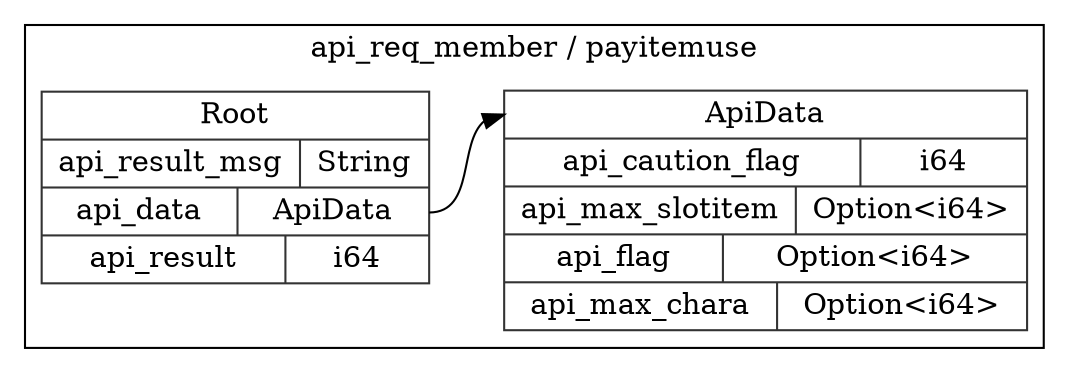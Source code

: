 digraph {
  rankdir=LR;
  subgraph cluster_0 {
    label="api_req_member / payitemuse";
    node [style="filled", color=white, style="solid", color=gray20];
    api_req_member__payitemuse__Root [label="<Root> Root  | { api_result_msg | <api_result_msg> String } | { api_data | <api_data> ApiData } | { api_result | <api_result> i64 }", shape=record];
    api_req_member__payitemuse__ApiData;
    api_req_member__payitemuse__Root:api_data:e -> api_req_member__payitemuse__ApiData:ApiData:w;
    api_req_member__payitemuse__ApiData [label="<ApiData> ApiData  | { api_caution_flag | <api_caution_flag> i64 } | { api_max_slotitem | <api_max_slotitem> Option\<i64\> } | { api_flag | <api_flag> Option\<i64\> } | { api_max_chara | <api_max_chara> Option\<i64\> }", shape=record];
  }
}
